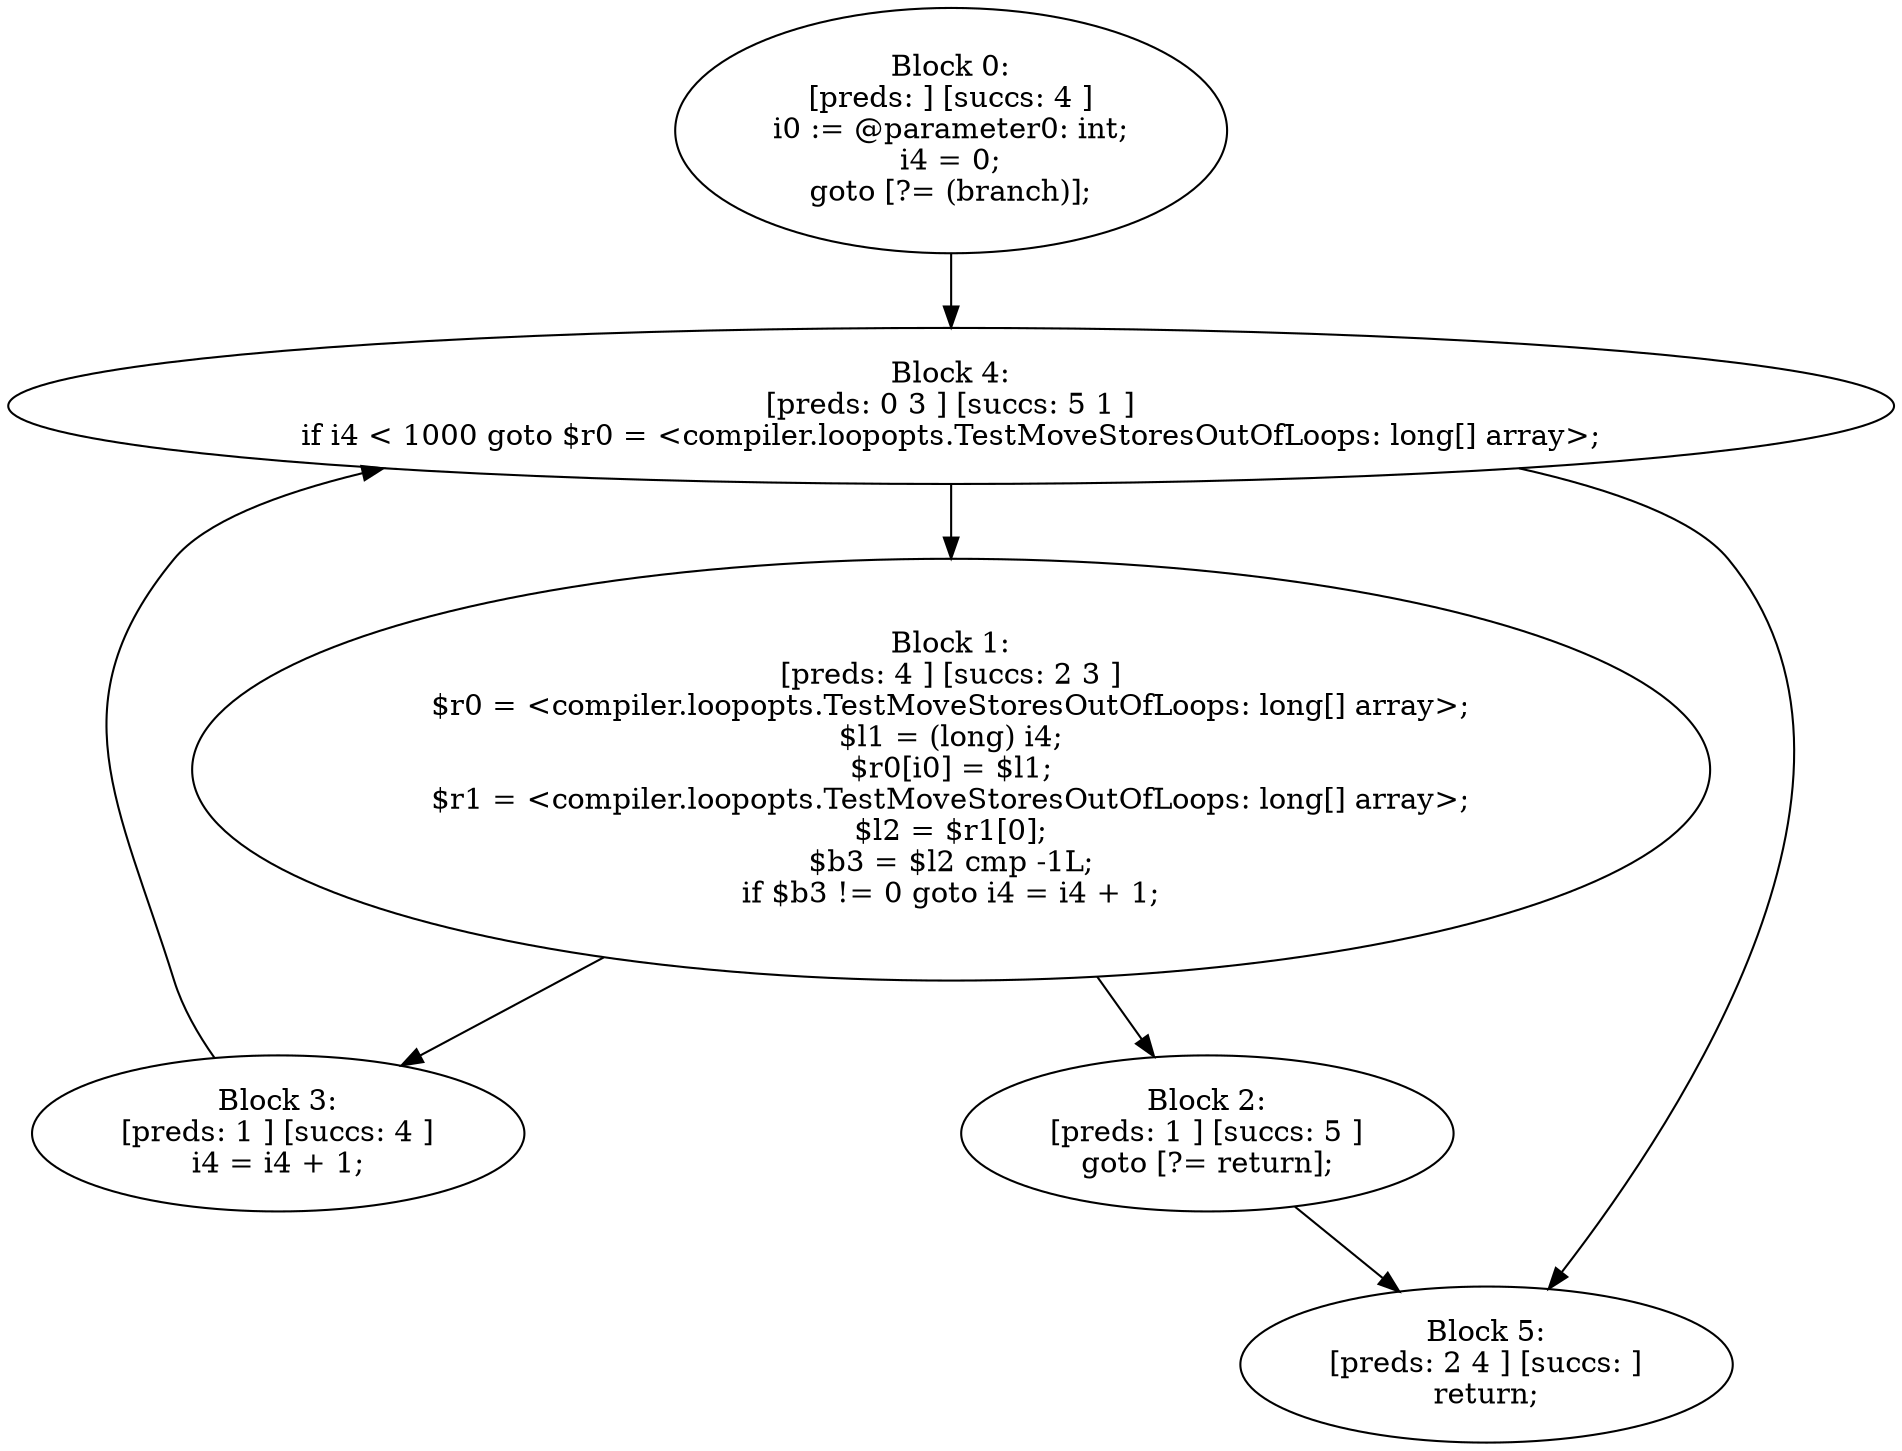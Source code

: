 digraph "unitGraph" {
    "Block 0:
[preds: ] [succs: 4 ]
i0 := @parameter0: int;
i4 = 0;
goto [?= (branch)];
"
    "Block 1:
[preds: 4 ] [succs: 2 3 ]
$r0 = <compiler.loopopts.TestMoveStoresOutOfLoops: long[] array>;
$l1 = (long) i4;
$r0[i0] = $l1;
$r1 = <compiler.loopopts.TestMoveStoresOutOfLoops: long[] array>;
$l2 = $r1[0];
$b3 = $l2 cmp -1L;
if $b3 != 0 goto i4 = i4 + 1;
"
    "Block 2:
[preds: 1 ] [succs: 5 ]
goto [?= return];
"
    "Block 3:
[preds: 1 ] [succs: 4 ]
i4 = i4 + 1;
"
    "Block 4:
[preds: 0 3 ] [succs: 5 1 ]
if i4 < 1000 goto $r0 = <compiler.loopopts.TestMoveStoresOutOfLoops: long[] array>;
"
    "Block 5:
[preds: 2 4 ] [succs: ]
return;
"
    "Block 0:
[preds: ] [succs: 4 ]
i0 := @parameter0: int;
i4 = 0;
goto [?= (branch)];
"->"Block 4:
[preds: 0 3 ] [succs: 5 1 ]
if i4 < 1000 goto $r0 = <compiler.loopopts.TestMoveStoresOutOfLoops: long[] array>;
";
    "Block 1:
[preds: 4 ] [succs: 2 3 ]
$r0 = <compiler.loopopts.TestMoveStoresOutOfLoops: long[] array>;
$l1 = (long) i4;
$r0[i0] = $l1;
$r1 = <compiler.loopopts.TestMoveStoresOutOfLoops: long[] array>;
$l2 = $r1[0];
$b3 = $l2 cmp -1L;
if $b3 != 0 goto i4 = i4 + 1;
"->"Block 2:
[preds: 1 ] [succs: 5 ]
goto [?= return];
";
    "Block 1:
[preds: 4 ] [succs: 2 3 ]
$r0 = <compiler.loopopts.TestMoveStoresOutOfLoops: long[] array>;
$l1 = (long) i4;
$r0[i0] = $l1;
$r1 = <compiler.loopopts.TestMoveStoresOutOfLoops: long[] array>;
$l2 = $r1[0];
$b3 = $l2 cmp -1L;
if $b3 != 0 goto i4 = i4 + 1;
"->"Block 3:
[preds: 1 ] [succs: 4 ]
i4 = i4 + 1;
";
    "Block 2:
[preds: 1 ] [succs: 5 ]
goto [?= return];
"->"Block 5:
[preds: 2 4 ] [succs: ]
return;
";
    "Block 3:
[preds: 1 ] [succs: 4 ]
i4 = i4 + 1;
"->"Block 4:
[preds: 0 3 ] [succs: 5 1 ]
if i4 < 1000 goto $r0 = <compiler.loopopts.TestMoveStoresOutOfLoops: long[] array>;
";
    "Block 4:
[preds: 0 3 ] [succs: 5 1 ]
if i4 < 1000 goto $r0 = <compiler.loopopts.TestMoveStoresOutOfLoops: long[] array>;
"->"Block 5:
[preds: 2 4 ] [succs: ]
return;
";
    "Block 4:
[preds: 0 3 ] [succs: 5 1 ]
if i4 < 1000 goto $r0 = <compiler.loopopts.TestMoveStoresOutOfLoops: long[] array>;
"->"Block 1:
[preds: 4 ] [succs: 2 3 ]
$r0 = <compiler.loopopts.TestMoveStoresOutOfLoops: long[] array>;
$l1 = (long) i4;
$r0[i0] = $l1;
$r1 = <compiler.loopopts.TestMoveStoresOutOfLoops: long[] array>;
$l2 = $r1[0];
$b3 = $l2 cmp -1L;
if $b3 != 0 goto i4 = i4 + 1;
";
}
